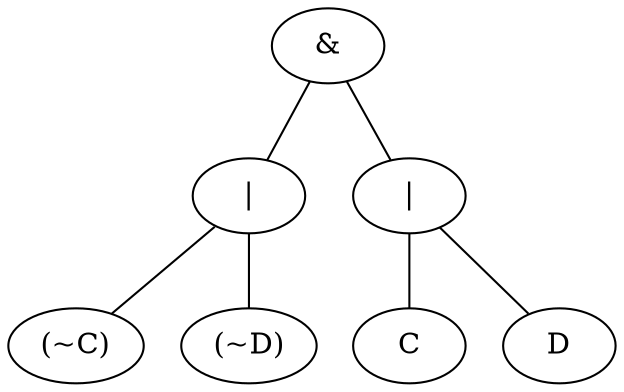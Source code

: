 graph cnf {
node1 [label = "&"]
node2 [label = "|"]
node1 -- node2
node3 [label = "(~C)"]
node2 -- node3
node4 [label = "(~D)"]
node2 -- node4
node5 [label = "|"]
node1 -- node5
node6 [label = "C"]
node5 -- node6
node7 [label = "D"]
node5 -- node7}
